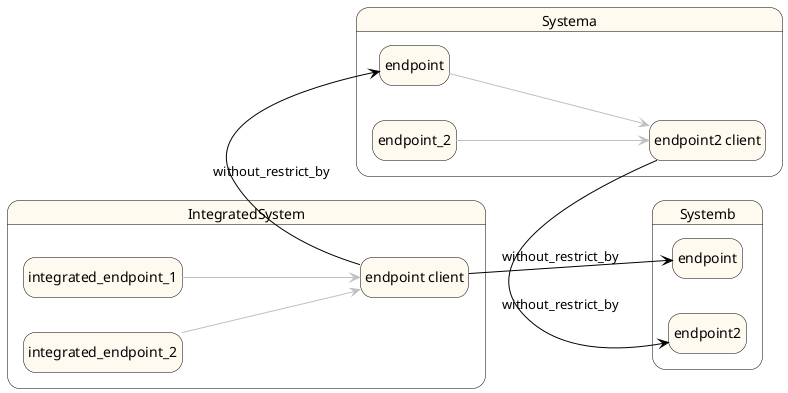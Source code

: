 ''''''''''''''''''''''''''''''''''''''''''
''                                      ''
''  AUTOGENERATED CODE -- DO NOT EDIT!  ''
''                                      ''
''''''''''''''''''''''''''''''''''''''''''

@startuml
left to right direction
scale max 16384 height
hide empty description
skinparam state {
  BackgroundColor FloralWhite
  BorderColor Black
  ArrowColor Crimson
}
state "IntegratedSystem" as X_0 <<highlight>> {
  state "endpoint client" as _0 <<highlight>>
  state "integrated_endpoint_1" as _1 <<highlight>>
  state "integrated_endpoint_2" as _2 <<highlight>>
}
state "Systema" as X_1 {
  state "endpoint" as _3
  state "endpoint2 client" as _4
  state "endpoint_2" as _5
}
state "Systemb" as X_2 {
  state "endpoint" as _6
  state "endpoint2" as _7
}
_1 -[#silver]-> _0
_0 -[#black]> _3 : without_restrict_by
_2 -[#silver]-> _0
_0 -[#black]> _6 : without_restrict_by
_3 -[#silver]-> _4
_4 -[#black]> _7 : without_restrict_by
_5 -[#silver]-> _4
@enduml